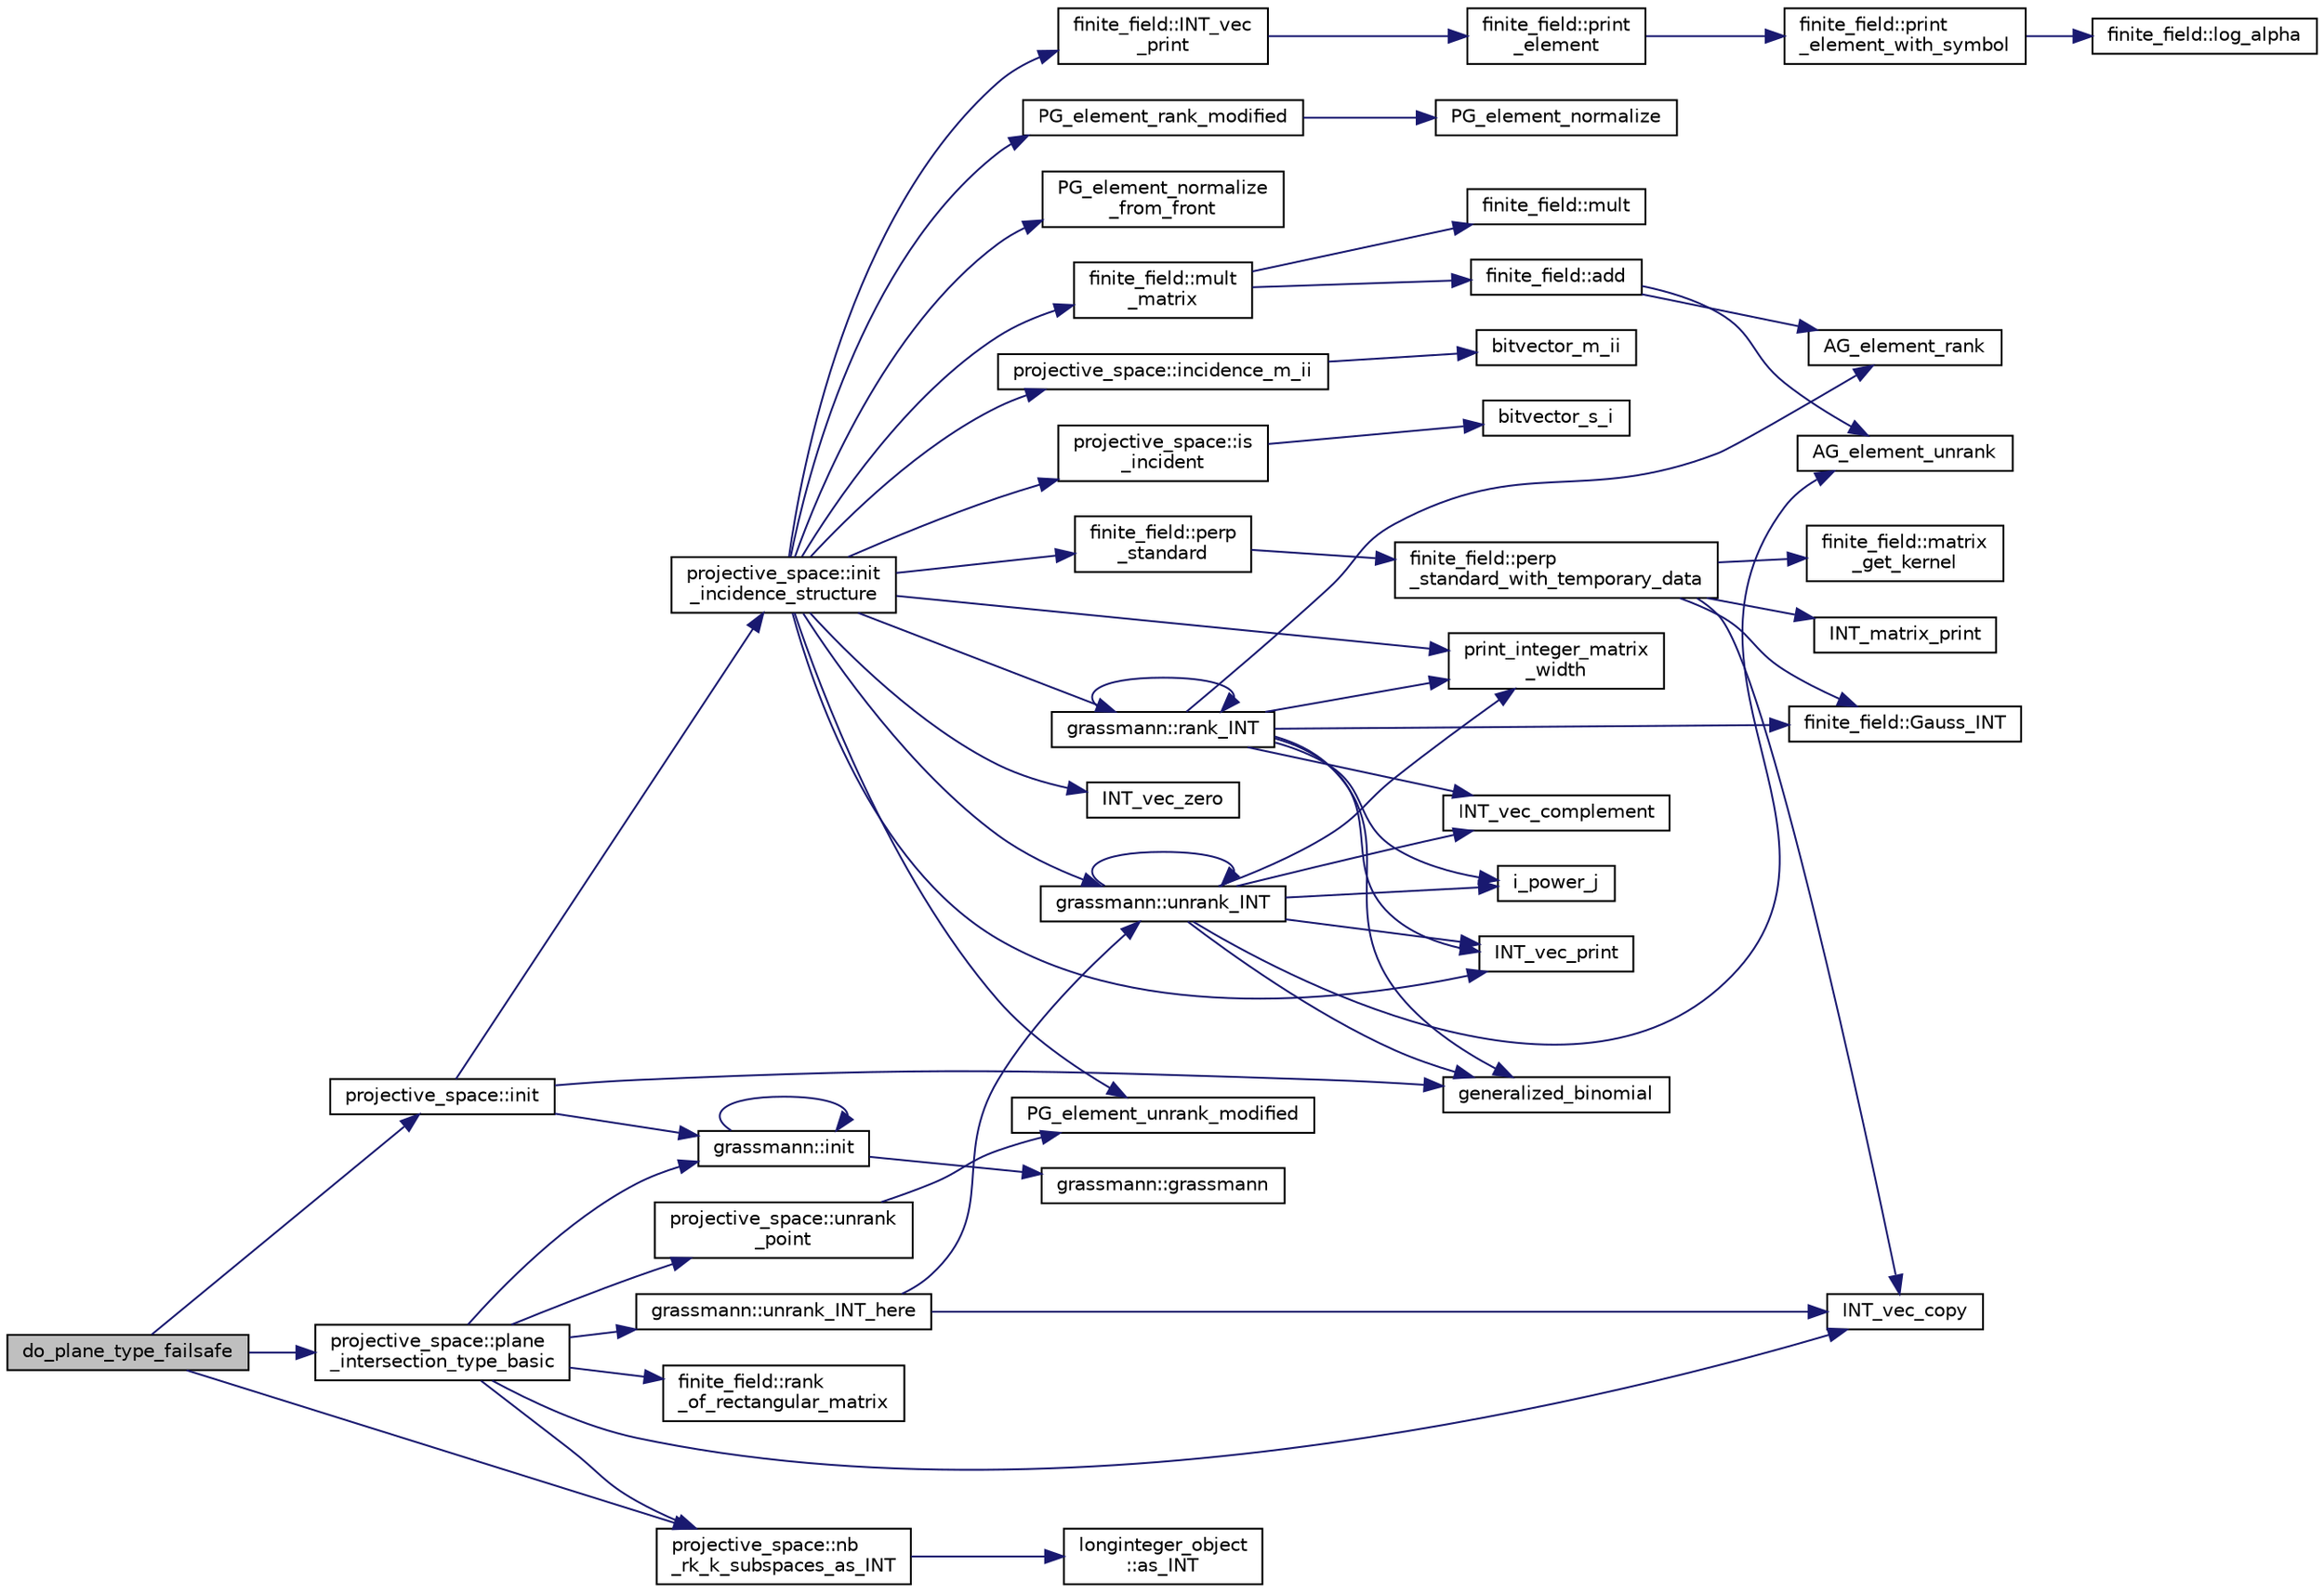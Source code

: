 digraph "do_plane_type_failsafe"
{
  edge [fontname="Helvetica",fontsize="10",labelfontname="Helvetica",labelfontsize="10"];
  node [fontname="Helvetica",fontsize="10",shape=record];
  rankdir="LR";
  Node4534 [label="do_plane_type_failsafe",height=0.2,width=0.4,color="black", fillcolor="grey75", style="filled", fontcolor="black"];
  Node4534 -> Node4535 [color="midnightblue",fontsize="10",style="solid",fontname="Helvetica"];
  Node4535 [label="projective_space::init",height=0.2,width=0.4,color="black", fillcolor="white", style="filled",URL="$d2/d17/classprojective__space.html#a8a1efa40df92744519365f82e4740dab"];
  Node4535 -> Node4536 [color="midnightblue",fontsize="10",style="solid",fontname="Helvetica"];
  Node4536 [label="grassmann::init",height=0.2,width=0.4,color="black", fillcolor="white", style="filled",URL="$df/d02/classgrassmann.html#a2e8cf7b9f203254493d7c2607c17d498"];
  Node4536 -> Node4537 [color="midnightblue",fontsize="10",style="solid",fontname="Helvetica"];
  Node4537 [label="grassmann::grassmann",height=0.2,width=0.4,color="black", fillcolor="white", style="filled",URL="$df/d02/classgrassmann.html#a252a85d3b74eb4fbd5771f4152a5f272"];
  Node4536 -> Node4536 [color="midnightblue",fontsize="10",style="solid",fontname="Helvetica"];
  Node4535 -> Node4538 [color="midnightblue",fontsize="10",style="solid",fontname="Helvetica"];
  Node4538 [label="generalized_binomial",height=0.2,width=0.4,color="black", fillcolor="white", style="filled",URL="$d2/d7c/combinatorics_8_c.html#a24762dc22e45175d18ec1ec1d2556ae8"];
  Node4535 -> Node4539 [color="midnightblue",fontsize="10",style="solid",fontname="Helvetica"];
  Node4539 [label="projective_space::init\l_incidence_structure",height=0.2,width=0.4,color="black", fillcolor="white", style="filled",URL="$d2/d17/classprojective__space.html#a1e59490325e045cc52674a3706780aed"];
  Node4539 -> Node4540 [color="midnightblue",fontsize="10",style="solid",fontname="Helvetica"];
  Node4540 [label="INT_vec_zero",height=0.2,width=0.4,color="black", fillcolor="white", style="filled",URL="$df/dbf/sajeeb_8_c.html#aa8c9c7977203577026080f546fe4980f"];
  Node4539 -> Node4541 [color="midnightblue",fontsize="10",style="solid",fontname="Helvetica"];
  Node4541 [label="PG_element_unrank_modified",height=0.2,width=0.4,color="black", fillcolor="white", style="filled",URL="$d4/d67/geometry_8h.html#a83ae9b605d496f6a90345303f6efae64"];
  Node4539 -> Node4542 [color="midnightblue",fontsize="10",style="solid",fontname="Helvetica"];
  Node4542 [label="INT_vec_print",height=0.2,width=0.4,color="black", fillcolor="white", style="filled",URL="$df/dbf/sajeeb_8_c.html#a79a5901af0b47dd0d694109543c027fe"];
  Node4539 -> Node4543 [color="midnightblue",fontsize="10",style="solid",fontname="Helvetica"];
  Node4543 [label="finite_field::INT_vec\l_print",height=0.2,width=0.4,color="black", fillcolor="white", style="filled",URL="$df/d5a/classfinite__field.html#a9c33a61dedc197e37b014b6f8dc07f06"];
  Node4543 -> Node4544 [color="midnightblue",fontsize="10",style="solid",fontname="Helvetica"];
  Node4544 [label="finite_field::print\l_element",height=0.2,width=0.4,color="black", fillcolor="white", style="filled",URL="$df/d5a/classfinite__field.html#ab7d1f59c043d7696b8b47c92d0fedad5"];
  Node4544 -> Node4545 [color="midnightblue",fontsize="10",style="solid",fontname="Helvetica"];
  Node4545 [label="finite_field::print\l_element_with_symbol",height=0.2,width=0.4,color="black", fillcolor="white", style="filled",URL="$df/d5a/classfinite__field.html#aa0180c961aa4a0a8934cb4dc82e38a4d"];
  Node4545 -> Node4546 [color="midnightblue",fontsize="10",style="solid",fontname="Helvetica"];
  Node4546 [label="finite_field::log_alpha",height=0.2,width=0.4,color="black", fillcolor="white", style="filled",URL="$df/d5a/classfinite__field.html#a446a83ae0d281ddf44215626f0097305"];
  Node4539 -> Node4547 [color="midnightblue",fontsize="10",style="solid",fontname="Helvetica"];
  Node4547 [label="PG_element_normalize\l_from_front",height=0.2,width=0.4,color="black", fillcolor="white", style="filled",URL="$d4/d67/geometry_8h.html#af675caf5f9975573455c8d93cb56bf95"];
  Node4539 -> Node4548 [color="midnightblue",fontsize="10",style="solid",fontname="Helvetica"];
  Node4548 [label="grassmann::unrank_INT",height=0.2,width=0.4,color="black", fillcolor="white", style="filled",URL="$df/d02/classgrassmann.html#a32079405b95a6da2ba1420567d762d64"];
  Node4548 -> Node4538 [color="midnightblue",fontsize="10",style="solid",fontname="Helvetica"];
  Node4548 -> Node4549 [color="midnightblue",fontsize="10",style="solid",fontname="Helvetica"];
  Node4549 [label="i_power_j",height=0.2,width=0.4,color="black", fillcolor="white", style="filled",URL="$de/dc5/algebra__and__number__theory_8h.html#a39b321523e8957d701618bb5cac542b5"];
  Node4548 -> Node4550 [color="midnightblue",fontsize="10",style="solid",fontname="Helvetica"];
  Node4550 [label="AG_element_unrank",height=0.2,width=0.4,color="black", fillcolor="white", style="filled",URL="$d4/d67/geometry_8h.html#a4a33b86c87b2879b97cfa1327abe2885"];
  Node4548 -> Node4542 [color="midnightblue",fontsize="10",style="solid",fontname="Helvetica"];
  Node4548 -> Node4548 [color="midnightblue",fontsize="10",style="solid",fontname="Helvetica"];
  Node4548 -> Node4551 [color="midnightblue",fontsize="10",style="solid",fontname="Helvetica"];
  Node4551 [label="INT_vec_complement",height=0.2,width=0.4,color="black", fillcolor="white", style="filled",URL="$d5/db4/io__and__os_8h.html#a2a0a724647575fcd3090c763985eb81a"];
  Node4548 -> Node4552 [color="midnightblue",fontsize="10",style="solid",fontname="Helvetica"];
  Node4552 [label="print_integer_matrix\l_width",height=0.2,width=0.4,color="black", fillcolor="white", style="filled",URL="$d5/db4/io__and__os_8h.html#aa78f3e73fc2179251bd15adbcc31573f"];
  Node4539 -> Node4552 [color="midnightblue",fontsize="10",style="solid",fontname="Helvetica"];
  Node4539 -> Node4553 [color="midnightblue",fontsize="10",style="solid",fontname="Helvetica"];
  Node4553 [label="grassmann::rank_INT",height=0.2,width=0.4,color="black", fillcolor="white", style="filled",URL="$df/d02/classgrassmann.html#a1fa95ce7ecebd48b04c7a0dc75491184"];
  Node4553 -> Node4552 [color="midnightblue",fontsize="10",style="solid",fontname="Helvetica"];
  Node4553 -> Node4554 [color="midnightblue",fontsize="10",style="solid",fontname="Helvetica"];
  Node4554 [label="finite_field::Gauss_INT",height=0.2,width=0.4,color="black", fillcolor="white", style="filled",URL="$df/d5a/classfinite__field.html#adb676d2e80341b53751326e3a58beb11"];
  Node4553 -> Node4542 [color="midnightblue",fontsize="10",style="solid",fontname="Helvetica"];
  Node4553 -> Node4551 [color="midnightblue",fontsize="10",style="solid",fontname="Helvetica"];
  Node4553 -> Node4549 [color="midnightblue",fontsize="10",style="solid",fontname="Helvetica"];
  Node4553 -> Node4538 [color="midnightblue",fontsize="10",style="solid",fontname="Helvetica"];
  Node4553 -> Node4553 [color="midnightblue",fontsize="10",style="solid",fontname="Helvetica"];
  Node4553 -> Node4555 [color="midnightblue",fontsize="10",style="solid",fontname="Helvetica"];
  Node4555 [label="AG_element_rank",height=0.2,width=0.4,color="black", fillcolor="white", style="filled",URL="$d4/d67/geometry_8h.html#ab2ac908d07dd8038fd996e26bdc75c17"];
  Node4539 -> Node4556 [color="midnightblue",fontsize="10",style="solid",fontname="Helvetica"];
  Node4556 [label="finite_field::mult\l_matrix",height=0.2,width=0.4,color="black", fillcolor="white", style="filled",URL="$df/d5a/classfinite__field.html#a48517f15dfd7b21c37e0975855f1ada2"];
  Node4556 -> Node4557 [color="midnightblue",fontsize="10",style="solid",fontname="Helvetica"];
  Node4557 [label="finite_field::add",height=0.2,width=0.4,color="black", fillcolor="white", style="filled",URL="$df/d5a/classfinite__field.html#a8f12328a27500f3c7be0c849ebbc9d14"];
  Node4557 -> Node4550 [color="midnightblue",fontsize="10",style="solid",fontname="Helvetica"];
  Node4557 -> Node4555 [color="midnightblue",fontsize="10",style="solid",fontname="Helvetica"];
  Node4556 -> Node4558 [color="midnightblue",fontsize="10",style="solid",fontname="Helvetica"];
  Node4558 [label="finite_field::mult",height=0.2,width=0.4,color="black", fillcolor="white", style="filled",URL="$df/d5a/classfinite__field.html#a24fb5917aa6d4d656fd855b7f44a13b0"];
  Node4539 -> Node4559 [color="midnightblue",fontsize="10",style="solid",fontname="Helvetica"];
  Node4559 [label="PG_element_rank_modified",height=0.2,width=0.4,color="black", fillcolor="white", style="filled",URL="$d4/d67/geometry_8h.html#a9cd1a8bf5b88a038e33862f6c2c3dd36"];
  Node4559 -> Node4560 [color="midnightblue",fontsize="10",style="solid",fontname="Helvetica"];
  Node4560 [label="PG_element_normalize",height=0.2,width=0.4,color="black", fillcolor="white", style="filled",URL="$df/de4/projective_8_c.html#a5a4c3c1158bad6bab0d786c616bd0996"];
  Node4539 -> Node4561 [color="midnightblue",fontsize="10",style="solid",fontname="Helvetica"];
  Node4561 [label="projective_space::incidence_m_ii",height=0.2,width=0.4,color="black", fillcolor="white", style="filled",URL="$d2/d17/classprojective__space.html#adafef534cb822f51289101e7d465ede2"];
  Node4561 -> Node4562 [color="midnightblue",fontsize="10",style="solid",fontname="Helvetica"];
  Node4562 [label="bitvector_m_ii",height=0.2,width=0.4,color="black", fillcolor="white", style="filled",URL="$df/dbf/sajeeb_8_c.html#a31da55e2b26316d582cd322dc670b67b"];
  Node4539 -> Node4563 [color="midnightblue",fontsize="10",style="solid",fontname="Helvetica"];
  Node4563 [label="finite_field::perp\l_standard",height=0.2,width=0.4,color="black", fillcolor="white", style="filled",URL="$df/d5a/classfinite__field.html#a2f5bc92908aea624a8d9179d2a9ba057"];
  Node4563 -> Node4564 [color="midnightblue",fontsize="10",style="solid",fontname="Helvetica"];
  Node4564 [label="finite_field::perp\l_standard_with_temporary_data",height=0.2,width=0.4,color="black", fillcolor="white", style="filled",URL="$df/d5a/classfinite__field.html#aae3cca9b5f19ae969a9c5349d14f41c0"];
  Node4564 -> Node4565 [color="midnightblue",fontsize="10",style="solid",fontname="Helvetica"];
  Node4565 [label="INT_vec_copy",height=0.2,width=0.4,color="black", fillcolor="white", style="filled",URL="$df/dbf/sajeeb_8_c.html#ac2d875e27e009af6ec04d17254d11075"];
  Node4564 -> Node4566 [color="midnightblue",fontsize="10",style="solid",fontname="Helvetica"];
  Node4566 [label="INT_matrix_print",height=0.2,width=0.4,color="black", fillcolor="white", style="filled",URL="$d5/db4/io__and__os_8h.html#afd4180a24bef3a2b584668a4eaf607ff"];
  Node4564 -> Node4554 [color="midnightblue",fontsize="10",style="solid",fontname="Helvetica"];
  Node4564 -> Node4567 [color="midnightblue",fontsize="10",style="solid",fontname="Helvetica"];
  Node4567 [label="finite_field::matrix\l_get_kernel",height=0.2,width=0.4,color="black", fillcolor="white", style="filled",URL="$df/d5a/classfinite__field.html#ac45780a927cee936df13d04d30d2d248"];
  Node4539 -> Node4568 [color="midnightblue",fontsize="10",style="solid",fontname="Helvetica"];
  Node4568 [label="projective_space::is\l_incident",height=0.2,width=0.4,color="black", fillcolor="white", style="filled",URL="$d2/d17/classprojective__space.html#a225780a9f3d266bc425b3be0cf5bc0ff"];
  Node4568 -> Node4569 [color="midnightblue",fontsize="10",style="solid",fontname="Helvetica"];
  Node4569 [label="bitvector_s_i",height=0.2,width=0.4,color="black", fillcolor="white", style="filled",URL="$df/dbf/sajeeb_8_c.html#ac0135a3681a44df3fe7af1545676fbe2"];
  Node4534 -> Node4570 [color="midnightblue",fontsize="10",style="solid",fontname="Helvetica"];
  Node4570 [label="projective_space::nb\l_rk_k_subspaces_as_INT",height=0.2,width=0.4,color="black", fillcolor="white", style="filled",URL="$d2/d17/classprojective__space.html#a204d5a7b13f58e7a9e0f6a1f33c81c2d"];
  Node4570 -> Node4571 [color="midnightblue",fontsize="10",style="solid",fontname="Helvetica"];
  Node4571 [label="longinteger_object\l::as_INT",height=0.2,width=0.4,color="black", fillcolor="white", style="filled",URL="$dd/d7e/classlonginteger__object.html#afb992d4679a6741acc63c8bcba27971e"];
  Node4534 -> Node4572 [color="midnightblue",fontsize="10",style="solid",fontname="Helvetica"];
  Node4572 [label="projective_space::plane\l_intersection_type_basic",height=0.2,width=0.4,color="black", fillcolor="white", style="filled",URL="$d2/d17/classprojective__space.html#a4aa1e4b6e6c767dbab64cc21aceafd3c"];
  Node4572 -> Node4536 [color="midnightblue",fontsize="10",style="solid",fontname="Helvetica"];
  Node4572 -> Node4570 [color="midnightblue",fontsize="10",style="solid",fontname="Helvetica"];
  Node4572 -> Node4573 [color="midnightblue",fontsize="10",style="solid",fontname="Helvetica"];
  Node4573 [label="grassmann::unrank_INT_here",height=0.2,width=0.4,color="black", fillcolor="white", style="filled",URL="$df/d02/classgrassmann.html#aa51bb30ed0feb7ad87d500b76e0b3cbe"];
  Node4573 -> Node4548 [color="midnightblue",fontsize="10",style="solid",fontname="Helvetica"];
  Node4573 -> Node4565 [color="midnightblue",fontsize="10",style="solid",fontname="Helvetica"];
  Node4572 -> Node4565 [color="midnightblue",fontsize="10",style="solid",fontname="Helvetica"];
  Node4572 -> Node4574 [color="midnightblue",fontsize="10",style="solid",fontname="Helvetica"];
  Node4574 [label="projective_space::unrank\l_point",height=0.2,width=0.4,color="black", fillcolor="white", style="filled",URL="$d2/d17/classprojective__space.html#a3cb7917af4c5f1590b660d4bf907e0fa"];
  Node4574 -> Node4541 [color="midnightblue",fontsize="10",style="solid",fontname="Helvetica"];
  Node4572 -> Node4575 [color="midnightblue",fontsize="10",style="solid",fontname="Helvetica"];
  Node4575 [label="finite_field::rank\l_of_rectangular_matrix",height=0.2,width=0.4,color="black", fillcolor="white", style="filled",URL="$df/d5a/classfinite__field.html#ac1ef22ecdf3984cfd4b652ee48eeb455"];
}
